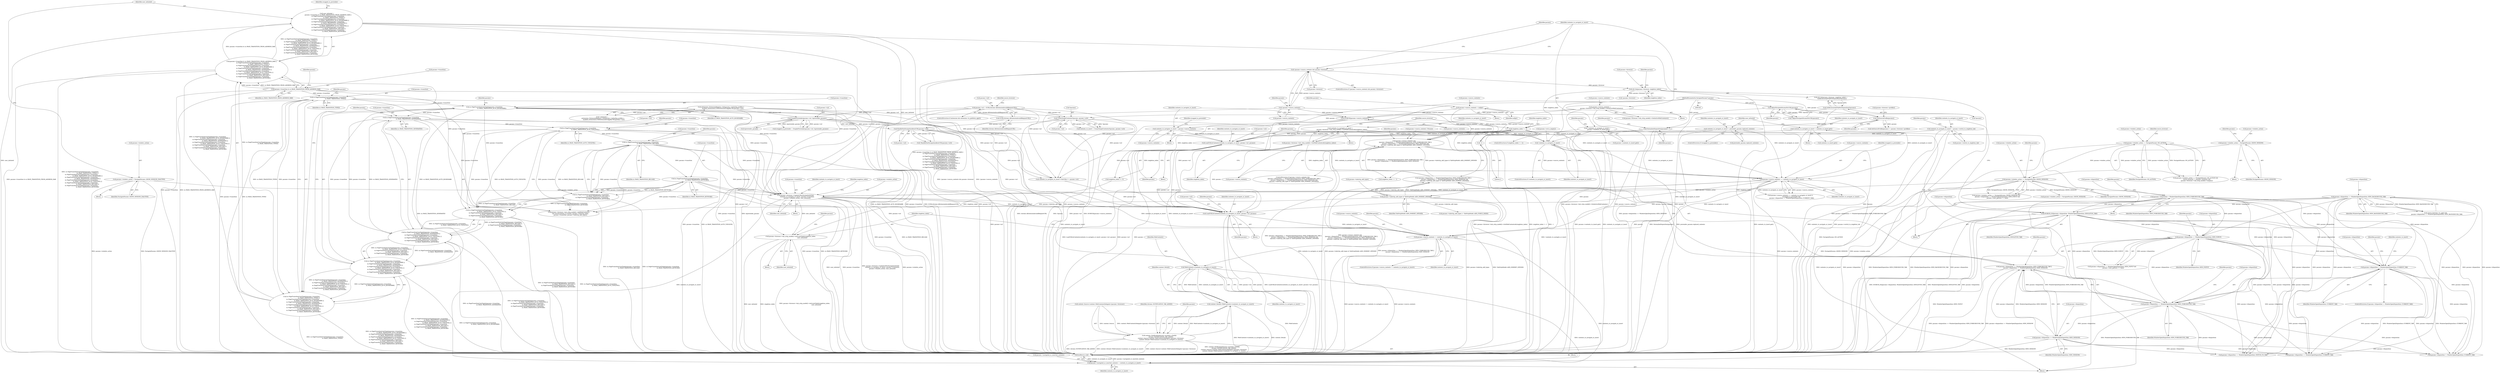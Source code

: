 digraph "0_Chrome_c552cd7b8a0862f6b3c8c6a07f98bda3721101eb_0@pointer" {
"1000496" [label="(Call,params->browser->UpdateUIForNavigationInTab(\n        contents_to_navigate_or_insert, params->transition,\n        params->window_action, user_initiated))"];
"1000483" [label="(Call,params->source_contents == contents_to_navigate_or_insert)"];
"1000459" [label="(Call,params->source_contents &&\n      (params->disposition == WindowOpenDisposition::NEW_FOREGROUND_TAB ||\n       params->disposition == WindowOpenDisposition::NEW_WINDOW) &&\n      (params->tabstrip_add_types & TabStripModel::ADD_INHERIT_OPENER))"];
"1000168" [label="(Call,params->source_contents =\n        params->browser->tab_strip_model()->GetActiveWebContents())"];
"1000267" [label="(Call,params->source_contents = nullptr)"];
"1000160" [label="(Call,!params->source_contents)"];
"1000411" [label="(Call,DCHECK(params->source_contents))"];
"1000463" [label="(Call,(params->disposition == WindowOpenDisposition::NEW_FOREGROUND_TAB ||\n       params->disposition == WindowOpenDisposition::NEW_WINDOW) &&\n      (params->tabstrip_add_types & TabStripModel::ADD_INHERIT_OPENER))"];
"1000464" [label="(Call,params->disposition == WindowOpenDisposition::NEW_FOREGROUND_TAB ||\n       params->disposition == WindowOpenDisposition::NEW_WINDOW)"];
"1000465" [label="(Call,params->disposition == WindowOpenDisposition::NEW_FOREGROUND_TAB)"];
"1000392" [label="(Call,params->disposition != WindowOpenDisposition::CURRENT_TAB)"];
"1000147" [label="(Call,params->disposition == WindowOpenDisposition::NEW_BACKGROUND_TAB)"];
"1000153" [label="(Call,params->disposition = WindowOpenDisposition::NEW_FOREGROUND_TAB)"];
"1000320" [label="(Call,params->disposition == WindowOpenDisposition::NEW_POPUP)"];
"1000182" [label="(Call,DCHECK_EQ(params->disposition, WindowOpenDisposition::SINGLETON_TAB))"];
"1000470" [label="(Call,params->disposition == WindowOpenDisposition::NEW_WINDOW)"];
"1000475" [label="(Call,params->tabstrip_add_types & TabStripModel::ADD_INHERIT_OPENER)"];
"1000406" [label="(Call,contents_to_navigate_or_insert = contents_to_insert.get())"];
"1000431" [label="(Call,contents_to_navigate_or_insert = prerender_params.replaced_contents)"];
"1000415" [label="(Call,contents_to_navigate_or_insert = params->source_contents)"];
"1000450" [label="(Call,LoadURLInContents(contents_to_navigate_or_insert, params->url, params))"];
"1000445" [label="(Call,HandleNonNavigationAboutURL(params->url))"];
"1000400" [label="(Call,CreateTargetContents(*params, params->url))"];
"1000199" [label="(Call,GetBrowserAndTabForDisposition(*params))"];
"1000128" [label="(Call,extensions::ExtensionRegistry::Get(params->initiating_profile)->\n        enabled_extensions().GetExtensionOrAppByURL(params->url))"];
"1000136" [label="(Call,params->url = GURL(chrome::kExtensionInvalidRequestURL))"];
"1000140" [label="(Call,GURL(chrome::kExtensionInvalidRequestURL))"];
"1000423" [label="(Call,SwapInPrerender(params->url, &prerender_params))"];
"1000290" [label="(Call,NormalizeDisposition(params))"];
"1000258" [label="(Call,GetSourceProfile(params))"];
"1000122" [label="(Call,AdjustNavigateParamsForURL(params))"];
"1000101" [label="(MethodParameterIn,NavigateParams* params)"];
"1000385" [label="(Call,!contents_to_navigate_or_insert)"];
"1000187" [label="(Call,contents_to_navigate_or_insert = params->switch_to_singleton_tab)"];
"1000214" [label="(Call,contents_to_navigate_or_insert =\n        params->browser->tab_strip_model()->GetWebContentsAt(singleton_index))"];
"1000216" [label="(Call,params->browser->tab_strip_model()->GetWebContentsAt(singleton_index))"];
"1000209" [label="(Call,singleton_index != -1)"];
"1000194" [label="(Call,std::tie(params->browser, singleton_index))"];
"1000159" [label="(Call,!params->source_contents && params->browser)"];
"1000211" [label="(Call,-1)"];
"1000174" [label="(Call,* contents_to_navigate_or_insert =\n      params->contents_to_insert.get())"];
"1000364" [label="(Call,ui::PageTransitionCoreTypeIs(params->transition,\n                                   ui::PAGE_TRANSITION_AUTO_TOPLEVEL))"];
"1000358" [label="(Call,ui::PageTransitionCoreTypeIs(params->transition,\n                                   ui::PAGE_TRANSITION_GENERATED))"];
"1000352" [label="(Call,ui::PageTransitionCoreTypeIs(params->transition,\n                                   ui::PAGE_TRANSITION_AUTO_BOOKMARK))"];
"1000346" [label="(Call,ui::PageTransitionCoreTypeIs(params->transition,\n                                   ui::PAGE_TRANSITION_TYPED))"];
"1000340" [label="(Call,params->transition & ui::PAGE_TRANSITION_FROM_ADDRESS_BAR)"];
"1000375" [label="(Call,ui::PageTransitionCoreTypeIs(params->transition,\n                                   ui::PAGE_TRANSITION_KEYWORD))"];
"1000370" [label="(Call,ui::PageTransitionCoreTypeIs(params->transition,\n                                   ui::PAGE_TRANSITION_RELOAD))"];
"1000314" [label="(Call,params->window_action == NavigateParams::SHOW_WINDOW)"];
"1000294" [label="(Call,params->window_action == NavigateParams::NO_ACTION)"];
"1000307" [label="(Call,params->window_action = NavigateParams::SHOW_WINDOW)"];
"1000331" [label="(Call,params->window_action = NavigateParams::SHOW_WINDOW_INACTIVE)"];
"1000337" [label="(Call,user_initiated =\n      params->transition & ui::PAGE_TRANSITION_FROM_ADDRESS_BAR ||\n      ui::PageTransitionCoreTypeIs(params->transition,\n                                   ui::PAGE_TRANSITION_TYPED) ||\n      ui::PageTransitionCoreTypeIs(params->transition,\n                                   ui::PAGE_TRANSITION_AUTO_BOOKMARK) ||\n      ui::PageTransitionCoreTypeIs(params->transition,\n                                   ui::PAGE_TRANSITION_GENERATED) ||\n      ui::PageTransitionCoreTypeIs(params->transition,\n                                   ui::PAGE_TRANSITION_AUTO_TOPLEVEL) ||\n      ui::PageTransitionCoreTypeIs(params->transition,\n                                   ui::PAGE_TRANSITION_RELOAD) ||\n      ui::PageTransitionCoreTypeIs(params->transition,\n                                   ui::PAGE_TRANSITION_KEYWORD))"];
"1000339" [label="(Call,params->transition & ui::PAGE_TRANSITION_FROM_ADDRESS_BAR ||\n      ui::PageTransitionCoreTypeIs(params->transition,\n                                   ui::PAGE_TRANSITION_TYPED) ||\n      ui::PageTransitionCoreTypeIs(params->transition,\n                                   ui::PAGE_TRANSITION_AUTO_BOOKMARK) ||\n      ui::PageTransitionCoreTypeIs(params->transition,\n                                   ui::PAGE_TRANSITION_GENERATED) ||\n      ui::PageTransitionCoreTypeIs(params->transition,\n                                   ui::PAGE_TRANSITION_AUTO_TOPLEVEL) ||\n      ui::PageTransitionCoreTypeIs(params->transition,\n                                   ui::PAGE_TRANSITION_RELOAD) ||\n      ui::PageTransitionCoreTypeIs(params->transition,\n                                   ui::PAGE_TRANSITION_KEYWORD))"];
"1000345" [label="(Call,ui::PageTransitionCoreTypeIs(params->transition,\n                                   ui::PAGE_TRANSITION_TYPED) ||\n      ui::PageTransitionCoreTypeIs(params->transition,\n                                   ui::PAGE_TRANSITION_AUTO_BOOKMARK) ||\n      ui::PageTransitionCoreTypeIs(params->transition,\n                                   ui::PAGE_TRANSITION_GENERATED) ||\n      ui::PageTransitionCoreTypeIs(params->transition,\n                                   ui::PAGE_TRANSITION_AUTO_TOPLEVEL) ||\n      ui::PageTransitionCoreTypeIs(params->transition,\n                                   ui::PAGE_TRANSITION_RELOAD) ||\n      ui::PageTransitionCoreTypeIs(params->transition,\n                                   ui::PAGE_TRANSITION_KEYWORD))"];
"1000351" [label="(Call,ui::PageTransitionCoreTypeIs(params->transition,\n                                   ui::PAGE_TRANSITION_AUTO_BOOKMARK) ||\n      ui::PageTransitionCoreTypeIs(params->transition,\n                                   ui::PAGE_TRANSITION_GENERATED) ||\n      ui::PageTransitionCoreTypeIs(params->transition,\n                                   ui::PAGE_TRANSITION_AUTO_TOPLEVEL) ||\n      ui::PageTransitionCoreTypeIs(params->transition,\n                                   ui::PAGE_TRANSITION_RELOAD) ||\n      ui::PageTransitionCoreTypeIs(params->transition,\n                                   ui::PAGE_TRANSITION_KEYWORD))"];
"1000357" [label="(Call,ui::PageTransitionCoreTypeIs(params->transition,\n                                   ui::PAGE_TRANSITION_GENERATED) ||\n      ui::PageTransitionCoreTypeIs(params->transition,\n                                   ui::PAGE_TRANSITION_AUTO_TOPLEVEL) ||\n      ui::PageTransitionCoreTypeIs(params->transition,\n                                   ui::PAGE_TRANSITION_RELOAD) ||\n      ui::PageTransitionCoreTypeIs(params->transition,\n                                   ui::PAGE_TRANSITION_KEYWORD))"];
"1000363" [label="(Call,ui::PageTransitionCoreTypeIs(params->transition,\n                                   ui::PAGE_TRANSITION_AUTO_TOPLEVEL) ||\n      ui::PageTransitionCoreTypeIs(params->transition,\n                                   ui::PAGE_TRANSITION_RELOAD) ||\n      ui::PageTransitionCoreTypeIs(params->transition,\n                                   ui::PAGE_TRANSITION_KEYWORD))"];
"1000369" [label="(Call,ui::PageTransitionCoreTypeIs(params->transition,\n                                   ui::PAGE_TRANSITION_RELOAD) ||\n      ui::PageTransitionCoreTypeIs(params->transition,\n                                   ui::PAGE_TRANSITION_KEYWORD))"];
"1000580" [label="(Call,LoadURLInContents(contents_to_navigate_or_insert, params->url, params))"];
"1000587" [label="(Call,params->source_contents != contents_to_navigate_or_insert)"];
"1000638" [label="(Call,WebContents>(contents_to_navigate_or_insert))"];
"1000636" [label="(Call,content::Details<WebContents>(contents_to_navigate_or_insert))"];
"1000627" [label="(Call,content::NotificationService::current()->Notify(\n        chrome::NOTIFICATION_TAB_ADDED,\n        content::Source<content::WebContentsDelegate>(params->browser),\n        content::Details<WebContents>(contents_to_navigate_or_insert)))"];
"1000641" [label="(Call,params->navigated_or_inserted_contents = contents_to_navigate_or_insert)"];
"1000593" [label="(Call,params->browser->tab_strip_model()->ActivateTabAt(singleton_index,\n                                                        user_initiated))"];
"1000465" [label="(Call,params->disposition == WindowOpenDisposition::NEW_FOREGROUND_TAB)"];
"1000400" [label="(Call,CreateTargetContents(*params, params->url))"];
"1000629" [label="(Call,content::Source<content::WebContentsDelegate>(params->browser))"];
"1000385" [label="(Call,!contents_to_navigate_or_insert)"];
"1000359" [label="(Call,params->transition)"];
"1000137" [label="(Call,params->url)"];
"1000645" [label="(Identifier,contents_to_navigate_or_insert)"];
"1000507" [label="(Call,singleton_index == -1)"];
"1000463" [label="(Call,(params->disposition == WindowOpenDisposition::NEW_FOREGROUND_TAB ||\n       params->disposition == WindowOpenDisposition::NEW_WINDOW) &&\n      (params->tabstrip_add_types & TabStripModel::ADD_INHERIT_OPENER))"];
"1000416" [label="(Identifier,contents_to_navigate_or_insert)"];
"1000203" [label="(Call,!params->browser)"];
"1000623" [label="(Identifier,params)"];
"1000406" [label="(Call,contents_to_navigate_or_insert = contents_to_insert.get())"];
"1000458" [label="(ControlStructure,if (params->source_contents &&\n      (params->disposition == WindowOpenDisposition::NEW_FOREGROUND_TAB ||\n       params->disposition == WindowOpenDisposition::NEW_WINDOW) &&\n      (params->tabstrip_add_types & TabStripModel::ADD_INHERIT_OPENER)))"];
"1000399" [label="(Identifier,contents_to_insert)"];
"1000642" [label="(Call,params->navigated_or_inserted_contents)"];
"1000386" [label="(Identifier,contents_to_navigate_or_insert)"];
"1000484" [label="(Call,params->source_contents)"];
"1000257" [label="(Call,GetSourceProfile(params) != params->browser->profile())"];
"1000357" [label="(Call,ui::PageTransitionCoreTypeIs(params->transition,\n                                   ui::PAGE_TRANSITION_GENERATED) ||\n      ui::PageTransitionCoreTypeIs(params->transition,\n                                   ui::PAGE_TRANSITION_AUTO_TOPLEVEL) ||\n      ui::PageTransitionCoreTypeIs(params->transition,\n                                   ui::PAGE_TRANSITION_RELOAD) ||\n      ui::PageTransitionCoreTypeIs(params->transition,\n                                   ui::PAGE_TRANSITION_KEYWORD))"];
"1000335" [label="(Identifier,NavigateParams::SHOW_WINDOW_INACTIVE)"];
"1000187" [label="(Call,contents_to_navigate_or_insert = params->switch_to_singleton_tab)"];
"1000417" [label="(Call,params->source_contents)"];
"1000129" [label="(Call,params->url)"];
"1000369" [label="(Call,ui::PageTransitionCoreTypeIs(params->transition,\n                                   ui::PAGE_TRANSITION_RELOAD) ||\n      ui::PageTransitionCoreTypeIs(params->transition,\n                                   ui::PAGE_TRANSITION_KEYWORD))"];
"1000183" [label="(Call,params->disposition)"];
"1000364" [label="(Call,ui::PageTransitionCoreTypeIs(params->transition,\n                                   ui::PAGE_TRANSITION_AUTO_TOPLEVEL))"];
"1000472" [label="(Identifier,params)"];
"1000498" [label="(Call,params->transition)"];
"1000201" [label="(Identifier,params)"];
"1000375" [label="(Call,ui::PageTransitionCoreTypeIs(params->transition,\n                                   ui::PAGE_TRANSITION_KEYWORD))"];
"1000213" [label="(Block,)"];
"1000301" [label="(Identifier,source_browser)"];
"1000432" [label="(Identifier,contents_to_navigate_or_insert)"];
"1000332" [label="(Call,params->window_action)"];
"1000260" [label="(Call,params->browser->profile())"];
"1000519" [label="(Call,params->tabstrip_add_types |= TabStripModel::ADD_FORCE_INDEX)"];
"1000175" [label="(Identifier,contents_to_navigate_or_insert)"];
"1000371" [label="(Call,params->transition)"];
"1000497" [label="(Identifier,contents_to_navigate_or_insert)"];
"1000362" [label="(Identifier,ui::PAGE_TRANSITION_GENERATED)"];
"1000298" [label="(Identifier,NavigateParams::NO_ACTION)"];
"1000450" [label="(Call,LoadURLInContents(contents_to_navigate_or_insert, params->url, params))"];
"1000132" [label="(ControlStructure,if (extension && extension->is_platform_app()))"];
"1000268" [label="(Call,params->source_contents)"];
"1000308" [label="(Call,params->window_action)"];
"1000470" [label="(Call,params->disposition == WindowOpenDisposition::NEW_WINDOW)"];
"1000172" [label="(Call,params->browser->tab_strip_model()->GetActiveWebContents())"];
"1000188" [label="(Identifier,contents_to_navigate_or_insert)"];
"1000179" [label="(Identifier,params)"];
"1000322" [label="(Identifier,params)"];
"1000181" [label="(Block,)"];
"1000316" [label="(Identifier,params)"];
"1000594" [label="(Identifier,singleton_index)"];
"1000339" [label="(Call,params->transition & ui::PAGE_TRANSITION_FROM_ADDRESS_BAR ||\n      ui::PageTransitionCoreTypeIs(params->transition,\n                                   ui::PAGE_TRANSITION_TYPED) ||\n      ui::PageTransitionCoreTypeIs(params->transition,\n                                   ui::PAGE_TRANSITION_AUTO_BOOKMARK) ||\n      ui::PageTransitionCoreTypeIs(params->transition,\n                                   ui::PAGE_TRANSITION_GENERATED) ||\n      ui::PageTransitionCoreTypeIs(params->transition,\n                                   ui::PAGE_TRANSITION_AUTO_TOPLEVEL) ||\n      ui::PageTransitionCoreTypeIs(params->transition,\n                                   ui::PAGE_TRANSITION_RELOAD) ||\n      ui::PageTransitionCoreTypeIs(params->transition,\n                                   ui::PAGE_TRANSITION_KEYWORD))"];
"1000628" [label="(Identifier,chrome::NOTIFICATION_TAB_ADDED)"];
"1000199" [label="(Call,GetBrowserAndTabForDisposition(*params))"];
"1000423" [label="(Call,SwapInPrerender(params->url, &prerender_params))"];
"1000165" [label="(Identifier,params)"];
"1000460" [label="(Call,params->source_contents)"];
"1000209" [label="(Call,singleton_index != -1)"];
"1000258" [label="(Call,GetSourceProfile(params))"];
"1000526" [label="(Call,params->browser->tab_strip_model()->AddWebContents(\n        std::move(contents_to_insert), params->tabstrip_index,\n        params->transition, params->tabstrip_add_types))"];
"1000330" [label="(Block,)"];
"1000496" [label="(Call,params->browser->UpdateUIForNavigationInTab(\n        contents_to_navigate_or_insert, params->transition,\n        params->window_action, user_initiated))"];
"1000194" [label="(Call,std::tie(params->browser, singleton_index))"];
"1000366" [label="(Identifier,params)"];
"1000592" [label="(Block,)"];
"1000168" [label="(Call,params->source_contents =\n        params->browser->tab_strip_model()->GetActiveWebContents())"];
"1000480" [label="(Call,params->source_contents->Focus())"];
"1000324" [label="(Identifier,WindowOpenDisposition::NEW_POPUP)"];
"1000123" [label="(Identifier,params)"];
"1000152" [label="(Block,)"];
"1000424" [label="(Call,params->url)"];
"1000212" [label="(Literal,1)"];
"1000433" [label="(Call,prerender_params.replaced_contents)"];
"1000429" [label="(ControlStructure,if (swapped_in_prerender))"];
"1000159" [label="(Call,!params->source_contents && params->browser)"];
"1000198" [label="(Identifier,singleton_index)"];
"1000261" [label="(Block,)"];
"1000140" [label="(Call,GURL(chrome::kExtensionInvalidRequestURL))"];
"1000162" [label="(Identifier,params)"];
"1000595" [label="(Identifier,user_initiated)"];
"1000327" [label="(Identifier,params)"];
"1000485" [label="(Identifier,params)"];
"1000217" [label="(Identifier,singleton_index)"];
"1000157" [label="(Identifier,WindowOpenDisposition::NEW_FOREGROUND_TAB)"];
"1000415" [label="(Call,contents_to_navigate_or_insert = params->source_contents)"];
"1000392" [label="(Call,params->disposition != WindowOpenDisposition::CURRENT_TAB)"];
"1000341" [label="(Call,params->transition)"];
"1000410" [label="(Block,)"];
"1000144" [label="(Identifier,source_browser)"];
"1000588" [label="(Call,params->source_contents)"];
"1000345" [label="(Call,ui::PageTransitionCoreTypeIs(params->transition,\n                                   ui::PAGE_TRANSITION_TYPED) ||\n      ui::PageTransitionCoreTypeIs(params->transition,\n                                   ui::PAGE_TRANSITION_AUTO_BOOKMARK) ||\n      ui::PageTransitionCoreTypeIs(params->transition,\n                                   ui::PAGE_TRANSITION_GENERATED) ||\n      ui::PageTransitionCoreTypeIs(params->transition,\n                                   ui::PAGE_TRANSITION_AUTO_TOPLEVEL) ||\n      ui::PageTransitionCoreTypeIs(params->transition,\n                                   ui::PAGE_TRANSITION_RELOAD) ||\n      ui::PageTransitionCoreTypeIs(params->transition,\n                                   ui::PAGE_TRANSITION_KEYWORD))"];
"1000259" [label="(Identifier,params)"];
"1000189" [label="(Call,params->switch_to_singleton_tab)"];
"1000376" [label="(Call,params->transition)"];
"1000555" [label="(Call,params->window_action = NavigateParams::SHOW_WINDOW)"];
"1000382" [label="(Identifier,swapped_in_prerender)"];
"1000384" [label="(ControlStructure,if (!contents_to_navigate_or_insert))"];
"1000579" [label="(Block,)"];
"1000306" [label="(Block,)"];
"1000352" [label="(Call,ui::PageTransitionCoreTypeIs(params->transition,\n                                   ui::PAGE_TRANSITION_AUTO_BOOKMARK))"];
"1000446" [label="(Call,params->url)"];
"1000437" [label="(Identifier,user_initiated)"];
"1000148" [label="(Call,params->disposition)"];
"1000102" [label="(Block,)"];
"1000153" [label="(Call,params->disposition = WindowOpenDisposition::NEW_FOREGROUND_TAB)"];
"1000350" [label="(Identifier,ui::PAGE_TRANSITION_TYPED)"];
"1000412" [label="(Call,params->source_contents)"];
"1000154" [label="(Call,params->disposition)"];
"1000396" [label="(Identifier,WindowOpenDisposition::CURRENT_TAB)"];
"1000216" [label="(Call,params->browser->tab_strip_model()->GetWebContentsAt(singleton_index))"];
"1000427" [label="(Call,&prerender_params)"];
"1000393" [label="(Call,params->disposition)"];
"1000474" [label="(Identifier,WindowOpenDisposition::NEW_WINDOW)"];
"1000451" [label="(Identifier,contents_to_navigate_or_insert)"];
"1000444" [label="(Call,!HandleNonNavigationAboutURL(params->url))"];
"1000586" [label="(ControlStructure,if (params->source_contents != contents_to_navigate_or_insert))"];
"1000582" [label="(Call,params->url)"];
"1000540" [label="(Identifier,singleton_index)"];
"1000643" [label="(Identifier,params)"];
"1000151" [label="(Identifier,WindowOpenDisposition::NEW_BACKGROUND_TAB)"];
"1000459" [label="(Call,params->source_contents &&\n      (params->disposition == WindowOpenDisposition::NEW_FOREGROUND_TAB ||\n       params->disposition == WindowOpenDisposition::NEW_WINDOW) &&\n      (params->tabstrip_add_types & TabStripModel::ADD_INHERIT_OPENER))"];
"1000169" [label="(Call,params->source_contents)"];
"1000379" [label="(Identifier,ui::PAGE_TRANSITION_KEYWORD)"];
"1000161" [label="(Call,params->source_contents)"];
"1000267" [label="(Call,params->source_contents = nullptr)"];
"1000452" [label="(Call,params->url)"];
"1000455" [label="(Identifier,params)"];
"1000636" [label="(Call,content::Details<WebContents>(contents_to_navigate_or_insert))"];
"1000461" [label="(Identifier,params)"];
"1000476" [label="(Call,params->tabstrip_add_types)"];
"1000291" [label="(Identifier,params)"];
"1000585" [label="(Identifier,params)"];
"1000626" [label="(Block,)"];
"1000141" [label="(Identifier,chrome::kExtensionInvalidRequestURL)"];
"1000641" [label="(Call,params->navigated_or_inserted_contents = contents_to_navigate_or_insert)"];
"1000200" [label="(Call,*params)"];
"1000186" [label="(Identifier,WindowOpenDisposition::SINGLETON_TAB)"];
"1000627" [label="(Call,content::NotificationService::current()->Notify(\n        chrome::NOTIFICATION_TAB_ADDED,\n        content::Source<content::WebContentsDelegate>(params->browser),\n        content::Details<WebContents>(contents_to_navigate_or_insert)))"];
"1000411" [label="(Call,DCHECK(params->source_contents))"];
"1000195" [label="(Call,params->browser)"];
"1000314" [label="(Call,params->window_action == NavigateParams::SHOW_WINDOW)"];
"1000638" [label="(Call,WebContents>(contents_to_navigate_or_insert))"];
"1000337" [label="(Call,user_initiated =\n      params->transition & ui::PAGE_TRANSITION_FROM_ADDRESS_BAR ||\n      ui::PageTransitionCoreTypeIs(params->transition,\n                                   ui::PAGE_TRANSITION_TYPED) ||\n      ui::PageTransitionCoreTypeIs(params->transition,\n                                   ui::PAGE_TRANSITION_AUTO_BOOKMARK) ||\n      ui::PageTransitionCoreTypeIs(params->transition,\n                                   ui::PAGE_TRANSITION_GENERATED) ||\n      ui::PageTransitionCoreTypeIs(params->transition,\n                                   ui::PAGE_TRANSITION_AUTO_TOPLEVEL) ||\n      ui::PageTransitionCoreTypeIs(params->transition,\n                                   ui::PAGE_TRANSITION_RELOAD) ||\n      ui::PageTransitionCoreTypeIs(params->transition,\n                                   ui::PAGE_TRANSITION_KEYWORD))"];
"1000377" [label="(Identifier,params)"];
"1000489" [label="(Identifier,swapped_in_prerender)"];
"1000211" [label="(Call,-1)"];
"1000344" [label="(Identifier,ui::PAGE_TRANSITION_FROM_ADDRESS_BAR)"];
"1000315" [label="(Call,params->window_action)"];
"1000475" [label="(Call,params->tabstrip_add_types & TabStripModel::ADD_INHERIT_OPENER)"];
"1000126" [label="(Call,* extension =\n    extensions::ExtensionRegistry::Get(params->initiating_profile)->\n        enabled_extensions().GetExtensionOrAppByURL(params->url))"];
"1000587" [label="(Call,params->source_contents != contents_to_navigate_or_insert)"];
"1000374" [label="(Identifier,ui::PAGE_TRANSITION_RELOAD)"];
"1000363" [label="(Call,ui::PageTransitionCoreTypeIs(params->transition,\n                                   ui::PAGE_TRANSITION_AUTO_TOPLEVEL) ||\n      ui::PageTransitionCoreTypeIs(params->transition,\n                                   ui::PAGE_TRANSITION_RELOAD) ||\n      ui::PageTransitionCoreTypeIs(params->transition,\n                                   ui::PAGE_TRANSITION_KEYWORD))"];
"1000318" [label="(Identifier,NavigateParams::SHOW_WINDOW)"];
"1000176" [label="(Call,params->contents_to_insert.get())"];
"1000431" [label="(Call,contents_to_navigate_or_insert = prerender_params.replaced_contents)"];
"1000407" [label="(Identifier,contents_to_navigate_or_insert)"];
"1000170" [label="(Identifier,params)"];
"1000290" [label="(Call,NormalizeDisposition(params))"];
"1000121" [label="(Call,!AdjustNavigateParamsForURL(params))"];
"1000351" [label="(Call,ui::PageTransitionCoreTypeIs(params->transition,\n                                   ui::PAGE_TRANSITION_AUTO_BOOKMARK) ||\n      ui::PageTransitionCoreTypeIs(params->transition,\n                                   ui::PAGE_TRANSITION_GENERATED) ||\n      ui::PageTransitionCoreTypeIs(params->transition,\n                                   ui::PAGE_TRANSITION_AUTO_TOPLEVEL) ||\n      ui::PageTransitionCoreTypeIs(params->transition,\n                                   ui::PAGE_TRANSITION_RELOAD) ||\n      ui::PageTransitionCoreTypeIs(params->transition,\n                                   ui::PAGE_TRANSITION_KEYWORD))"];
"1000639" [label="(Identifier,WebContents)"];
"1000101" [label="(MethodParameterIn,NavigateParams* params)"];
"1000490" [label="(Call,params->disposition == WindowOpenDisposition::CURRENT_TAB)"];
"1000483" [label="(Call,params->source_contents == contents_to_navigate_or_insert)"];
"1000346" [label="(Call,ui::PageTransitionCoreTypeIs(params->transition,\n                                   ui::PAGE_TRANSITION_TYPED))"];
"1000196" [label="(Identifier,params)"];
"1000158" [label="(ControlStructure,if (!params->source_contents && params->browser))"];
"1000271" [label="(Identifier,nullptr)"];
"1000479" [label="(Identifier,TabStripModel::ADD_INHERIT_OPENER)"];
"1000539" [label="(Call,singleton_index >= 0)"];
"1000293" [label="(Call,params->window_action == NavigateParams::NO_ACTION &&\n      source_browser != params->browser &&\n      params->browser->tab_strip_model()->empty())"];
"1000445" [label="(Call,HandleNonNavigationAboutURL(params->url))"];
"1000545" [label="(Call,params->disposition == WindowOpenDisposition::SWITCH_TO_TAB)"];
"1000365" [label="(Call,params->transition)"];
"1000574" [label="(Call,contents_to_navigate_or_insert->GetURL() != params->url)"];
"1000122" [label="(Call,AdjustNavigateParamsForURL(params))"];
"1000401" [label="(Call,*params)"];
"1000495" [label="(Block,)"];
"1000147" [label="(Call,params->disposition == WindowOpenDisposition::NEW_BACKGROUND_TAB)"];
"1000471" [label="(Call,params->disposition)"];
"1000449" [label="(Block,)"];
"1000193" [label="(Call,std::tie(params->browser, singleton_index) =\n      GetBrowserAndTabForDisposition(*params))"];
"1000591" [label="(Identifier,contents_to_navigate_or_insert)"];
"1000391" [label="(ControlStructure,if (params->disposition != WindowOpenDisposition::CURRENT_TAB))"];
"1000320" [label="(Call,params->disposition == WindowOpenDisposition::NEW_POPUP)"];
"1000347" [label="(Call,params->transition)"];
"1000294" [label="(Call,params->window_action == NavigateParams::NO_ACTION)"];
"1000338" [label="(Identifier,user_initiated)"];
"1000464" [label="(Call,params->disposition == WindowOpenDisposition::NEW_FOREGROUND_TAB ||\n       params->disposition == WindowOpenDisposition::NEW_WINDOW)"];
"1000580" [label="(Call,LoadURLInContents(contents_to_navigate_or_insert, params->url, params))"];
"1000646" [label="(MethodReturn,void)"];
"1000477" [label="(Identifier,params)"];
"1000599" [label="(Identifier,params)"];
"1000128" [label="(Call,extensions::ExtensionRegistry::Get(params->initiating_profile)->\n        enabled_extensions().GetExtensionOrAppByURL(params->url))"];
"1000348" [label="(Identifier,params)"];
"1000321" [label="(Call,params->disposition)"];
"1000372" [label="(Identifier,params)"];
"1000589" [label="(Identifier,params)"];
"1000220" [label="(Identifier,source_browser)"];
"1000469" [label="(Identifier,WindowOpenDisposition::NEW_FOREGROUND_TAB)"];
"1000313" [label="(Call,params->window_action == NavigateParams::SHOW_WINDOW &&\n      params->disposition == WindowOpenDisposition::NEW_POPUP &&\n      params->user_gesture == false)"];
"1000210" [label="(Identifier,singleton_index)"];
"1000368" [label="(Identifier,ui::PAGE_TRANSITION_AUTO_TOPLEVEL)"];
"1000581" [label="(Identifier,contents_to_navigate_or_insert)"];
"1000390" [label="(Call,params->url.is_empty())"];
"1000295" [label="(Call,params->window_action)"];
"1000296" [label="(Identifier,params)"];
"1000354" [label="(Identifier,params)"];
"1000182" [label="(Call,DCHECK_EQ(params->disposition, WindowOpenDisposition::SINGLETON_TAB))"];
"1000174" [label="(Call,* contents_to_navigate_or_insert =\n      params->contents_to_insert.get())"];
"1000164" [label="(Call,params->browser)"];
"1000640" [label="(Identifier,contents_to_navigate_or_insert)"];
"1000145" [label="(Call,source_browser->is_app() &&\n      params->disposition == WindowOpenDisposition::NEW_BACKGROUND_TAB)"];
"1000408" [label="(Call,contents_to_insert.get())"];
"1000214" [label="(Call,contents_to_navigate_or_insert =\n        params->browser->tab_strip_model()->GetWebContentsAt(singleton_index))"];
"1000311" [label="(Identifier,NavigateParams::SHOW_WINDOW)"];
"1000397" [label="(Block,)"];
"1000501" [label="(Call,params->window_action)"];
"1000487" [label="(Identifier,contents_to_navigate_or_insert)"];
"1000466" [label="(Call,params->disposition)"];
"1000621" [label="(Call,params->disposition != WindowOpenDisposition::CURRENT_TAB)"];
"1000370" [label="(Call,ui::PageTransitionCoreTypeIs(params->transition,\n                                   ui::PAGE_TRANSITION_RELOAD))"];
"1000593" [label="(Call,params->browser->tab_strip_model()->ActivateTabAt(singleton_index,\n                                                        user_initiated))"];
"1000413" [label="(Identifier,params)"];
"1000356" [label="(Identifier,ui::PAGE_TRANSITION_AUTO_BOOKMARK)"];
"1000358" [label="(Call,ui::PageTransitionCoreTypeIs(params->transition,\n                                   ui::PAGE_TRANSITION_GENERATED))"];
"1000215" [label="(Identifier,contents_to_navigate_or_insert)"];
"1000331" [label="(Call,params->window_action = NavigateParams::SHOW_WINDOW_INACTIVE)"];
"1000482" [label="(Call,params->source_contents == contents_to_navigate_or_insert ||\n      (swapped_in_prerender &&\n       params->disposition == WindowOpenDisposition::CURRENT_TAB))"];
"1000319" [label="(Call,params->disposition == WindowOpenDisposition::NEW_POPUP &&\n      params->user_gesture == false)"];
"1000340" [label="(Call,params->transition & ui::PAGE_TRANSITION_FROM_ADDRESS_BAR)"];
"1000504" [label="(Identifier,user_initiated)"];
"1000421" [label="(Call,swapped_in_prerender = SwapInPrerender(params->url, &prerender_params))"];
"1000398" [label="(Call,contents_to_insert = CreateTargetContents(*params, params->url))"];
"1000360" [label="(Identifier,params)"];
"1000422" [label="(Identifier,swapped_in_prerender)"];
"1000208" [label="(ControlStructure,if (singleton_index != -1))"];
"1000160" [label="(Call,!params->source_contents)"];
"1000353" [label="(Call,params->transition)"];
"1000307" [label="(Call,params->window_action = NavigateParams::SHOW_WINDOW)"];
"1000637" [label="(Identifier,content::Details)"];
"1000167" [label="(Block,)"];
"1000403" [label="(Call,params->url)"];
"1000274" [label="(Identifier,params)"];
"1000136" [label="(Call,params->url = GURL(chrome::kExtensionInvalidRequestURL))"];
"1000496" -> "1000495"  [label="AST: "];
"1000496" -> "1000504"  [label="CFG: "];
"1000497" -> "1000496"  [label="AST: "];
"1000498" -> "1000496"  [label="AST: "];
"1000501" -> "1000496"  [label="AST: "];
"1000504" -> "1000496"  [label="AST: "];
"1000540" -> "1000496"  [label="CFG: "];
"1000496" -> "1000646"  [label="DDG: params->transition"];
"1000496" -> "1000646"  [label="DDG: params->browser->UpdateUIForNavigationInTab(\n        contents_to_navigate_or_insert, params->transition,\n        params->window_action, user_initiated)"];
"1000496" -> "1000646"  [label="DDG: params->window_action"];
"1000496" -> "1000646"  [label="DDG: user_initiated"];
"1000483" -> "1000496"  [label="DDG: contents_to_navigate_or_insert"];
"1000364" -> "1000496"  [label="DDG: params->transition"];
"1000375" -> "1000496"  [label="DDG: params->transition"];
"1000352" -> "1000496"  [label="DDG: params->transition"];
"1000346" -> "1000496"  [label="DDG: params->transition"];
"1000340" -> "1000496"  [label="DDG: params->transition"];
"1000370" -> "1000496"  [label="DDG: params->transition"];
"1000358" -> "1000496"  [label="DDG: params->transition"];
"1000314" -> "1000496"  [label="DDG: params->window_action"];
"1000331" -> "1000496"  [label="DDG: params->window_action"];
"1000337" -> "1000496"  [label="DDG: user_initiated"];
"1000496" -> "1000580"  [label="DDG: contents_to_navigate_or_insert"];
"1000496" -> "1000587"  [label="DDG: contents_to_navigate_or_insert"];
"1000496" -> "1000593"  [label="DDG: user_initiated"];
"1000496" -> "1000638"  [label="DDG: contents_to_navigate_or_insert"];
"1000496" -> "1000641"  [label="DDG: contents_to_navigate_or_insert"];
"1000483" -> "1000482"  [label="AST: "];
"1000483" -> "1000487"  [label="CFG: "];
"1000484" -> "1000483"  [label="AST: "];
"1000487" -> "1000483"  [label="AST: "];
"1000489" -> "1000483"  [label="CFG: "];
"1000482" -> "1000483"  [label="CFG: "];
"1000483" -> "1000646"  [label="DDG: params->source_contents"];
"1000483" -> "1000482"  [label="DDG: params->source_contents"];
"1000483" -> "1000482"  [label="DDG: contents_to_navigate_or_insert"];
"1000459" -> "1000483"  [label="DDG: params->source_contents"];
"1000406" -> "1000483"  [label="DDG: contents_to_navigate_or_insert"];
"1000431" -> "1000483"  [label="DDG: contents_to_navigate_or_insert"];
"1000415" -> "1000483"  [label="DDG: contents_to_navigate_or_insert"];
"1000450" -> "1000483"  [label="DDG: contents_to_navigate_or_insert"];
"1000385" -> "1000483"  [label="DDG: contents_to_navigate_or_insert"];
"1000483" -> "1000580"  [label="DDG: contents_to_navigate_or_insert"];
"1000483" -> "1000587"  [label="DDG: params->source_contents"];
"1000483" -> "1000587"  [label="DDG: contents_to_navigate_or_insert"];
"1000483" -> "1000638"  [label="DDG: contents_to_navigate_or_insert"];
"1000483" -> "1000641"  [label="DDG: contents_to_navigate_or_insert"];
"1000459" -> "1000458"  [label="AST: "];
"1000459" -> "1000460"  [label="CFG: "];
"1000459" -> "1000463"  [label="CFG: "];
"1000460" -> "1000459"  [label="AST: "];
"1000463" -> "1000459"  [label="AST: "];
"1000480" -> "1000459"  [label="CFG: "];
"1000485" -> "1000459"  [label="CFG: "];
"1000459" -> "1000646"  [label="DDG: params->source_contents &&\n      (params->disposition == WindowOpenDisposition::NEW_FOREGROUND_TAB ||\n       params->disposition == WindowOpenDisposition::NEW_WINDOW) &&\n      (params->tabstrip_add_types & TabStripModel::ADD_INHERIT_OPENER)"];
"1000459" -> "1000646"  [label="DDG: (params->disposition == WindowOpenDisposition::NEW_FOREGROUND_TAB ||\n       params->disposition == WindowOpenDisposition::NEW_WINDOW) &&\n      (params->tabstrip_add_types & TabStripModel::ADD_INHERIT_OPENER)"];
"1000168" -> "1000459"  [label="DDG: params->source_contents"];
"1000267" -> "1000459"  [label="DDG: params->source_contents"];
"1000160" -> "1000459"  [label="DDG: params->source_contents"];
"1000411" -> "1000459"  [label="DDG: params->source_contents"];
"1000463" -> "1000459"  [label="DDG: params->disposition == WindowOpenDisposition::NEW_FOREGROUND_TAB ||\n       params->disposition == WindowOpenDisposition::NEW_WINDOW"];
"1000463" -> "1000459"  [label="DDG: params->tabstrip_add_types & TabStripModel::ADD_INHERIT_OPENER"];
"1000168" -> "1000167"  [label="AST: "];
"1000168" -> "1000172"  [label="CFG: "];
"1000169" -> "1000168"  [label="AST: "];
"1000172" -> "1000168"  [label="AST: "];
"1000175" -> "1000168"  [label="CFG: "];
"1000168" -> "1000646"  [label="DDG: params->browser->tab_strip_model()->GetActiveWebContents()"];
"1000168" -> "1000646"  [label="DDG: params->source_contents"];
"1000168" -> "1000411"  [label="DDG: params->source_contents"];
"1000267" -> "1000261"  [label="AST: "];
"1000267" -> "1000271"  [label="CFG: "];
"1000268" -> "1000267"  [label="AST: "];
"1000271" -> "1000267"  [label="AST: "];
"1000274" -> "1000267"  [label="CFG: "];
"1000267" -> "1000411"  [label="DDG: params->source_contents"];
"1000160" -> "1000159"  [label="AST: "];
"1000160" -> "1000161"  [label="CFG: "];
"1000161" -> "1000160"  [label="AST: "];
"1000165" -> "1000160"  [label="CFG: "];
"1000159" -> "1000160"  [label="CFG: "];
"1000160" -> "1000646"  [label="DDG: params->source_contents"];
"1000160" -> "1000159"  [label="DDG: params->source_contents"];
"1000160" -> "1000411"  [label="DDG: params->source_contents"];
"1000411" -> "1000410"  [label="AST: "];
"1000411" -> "1000412"  [label="CFG: "];
"1000412" -> "1000411"  [label="AST: "];
"1000416" -> "1000411"  [label="CFG: "];
"1000411" -> "1000646"  [label="DDG: DCHECK(params->source_contents)"];
"1000411" -> "1000415"  [label="DDG: params->source_contents"];
"1000463" -> "1000464"  [label="CFG: "];
"1000463" -> "1000475"  [label="CFG: "];
"1000464" -> "1000463"  [label="AST: "];
"1000475" -> "1000463"  [label="AST: "];
"1000463" -> "1000646"  [label="DDG: params->tabstrip_add_types & TabStripModel::ADD_INHERIT_OPENER"];
"1000463" -> "1000646"  [label="DDG: params->disposition == WindowOpenDisposition::NEW_FOREGROUND_TAB ||\n       params->disposition == WindowOpenDisposition::NEW_WINDOW"];
"1000464" -> "1000463"  [label="DDG: params->disposition == WindowOpenDisposition::NEW_FOREGROUND_TAB"];
"1000464" -> "1000463"  [label="DDG: params->disposition == WindowOpenDisposition::NEW_WINDOW"];
"1000475" -> "1000463"  [label="DDG: params->tabstrip_add_types"];
"1000475" -> "1000463"  [label="DDG: TabStripModel::ADD_INHERIT_OPENER"];
"1000464" -> "1000465"  [label="CFG: "];
"1000464" -> "1000470"  [label="CFG: "];
"1000465" -> "1000464"  [label="AST: "];
"1000470" -> "1000464"  [label="AST: "];
"1000477" -> "1000464"  [label="CFG: "];
"1000464" -> "1000646"  [label="DDG: params->disposition == WindowOpenDisposition::NEW_FOREGROUND_TAB"];
"1000464" -> "1000646"  [label="DDG: params->disposition == WindowOpenDisposition::NEW_WINDOW"];
"1000465" -> "1000464"  [label="DDG: params->disposition"];
"1000465" -> "1000464"  [label="DDG: WindowOpenDisposition::NEW_FOREGROUND_TAB"];
"1000470" -> "1000464"  [label="DDG: params->disposition"];
"1000470" -> "1000464"  [label="DDG: WindowOpenDisposition::NEW_WINDOW"];
"1000465" -> "1000469"  [label="CFG: "];
"1000466" -> "1000465"  [label="AST: "];
"1000469" -> "1000465"  [label="AST: "];
"1000472" -> "1000465"  [label="CFG: "];
"1000465" -> "1000646"  [label="DDG: WindowOpenDisposition::NEW_FOREGROUND_TAB"];
"1000392" -> "1000465"  [label="DDG: params->disposition"];
"1000147" -> "1000465"  [label="DDG: params->disposition"];
"1000153" -> "1000465"  [label="DDG: params->disposition"];
"1000320" -> "1000465"  [label="DDG: params->disposition"];
"1000182" -> "1000465"  [label="DDG: params->disposition"];
"1000465" -> "1000470"  [label="DDG: params->disposition"];
"1000465" -> "1000490"  [label="DDG: params->disposition"];
"1000465" -> "1000545"  [label="DDG: params->disposition"];
"1000465" -> "1000621"  [label="DDG: params->disposition"];
"1000392" -> "1000391"  [label="AST: "];
"1000392" -> "1000396"  [label="CFG: "];
"1000393" -> "1000392"  [label="AST: "];
"1000396" -> "1000392"  [label="AST: "];
"1000399" -> "1000392"  [label="CFG: "];
"1000413" -> "1000392"  [label="CFG: "];
"1000147" -> "1000392"  [label="DDG: params->disposition"];
"1000153" -> "1000392"  [label="DDG: params->disposition"];
"1000320" -> "1000392"  [label="DDG: params->disposition"];
"1000182" -> "1000392"  [label="DDG: params->disposition"];
"1000392" -> "1000490"  [label="DDG: params->disposition"];
"1000392" -> "1000490"  [label="DDG: WindowOpenDisposition::CURRENT_TAB"];
"1000392" -> "1000545"  [label="DDG: params->disposition"];
"1000392" -> "1000621"  [label="DDG: params->disposition"];
"1000392" -> "1000621"  [label="DDG: WindowOpenDisposition::CURRENT_TAB"];
"1000147" -> "1000145"  [label="AST: "];
"1000147" -> "1000151"  [label="CFG: "];
"1000148" -> "1000147"  [label="AST: "];
"1000151" -> "1000147"  [label="AST: "];
"1000145" -> "1000147"  [label="CFG: "];
"1000147" -> "1000646"  [label="DDG: WindowOpenDisposition::NEW_BACKGROUND_TAB"];
"1000147" -> "1000646"  [label="DDG: params->disposition"];
"1000147" -> "1000145"  [label="DDG: params->disposition"];
"1000147" -> "1000145"  [label="DDG: WindowOpenDisposition::NEW_BACKGROUND_TAB"];
"1000147" -> "1000182"  [label="DDG: params->disposition"];
"1000147" -> "1000320"  [label="DDG: params->disposition"];
"1000147" -> "1000490"  [label="DDG: params->disposition"];
"1000147" -> "1000545"  [label="DDG: params->disposition"];
"1000147" -> "1000621"  [label="DDG: params->disposition"];
"1000153" -> "1000152"  [label="AST: "];
"1000153" -> "1000157"  [label="CFG: "];
"1000154" -> "1000153"  [label="AST: "];
"1000157" -> "1000153"  [label="AST: "];
"1000162" -> "1000153"  [label="CFG: "];
"1000153" -> "1000646"  [label="DDG: WindowOpenDisposition::NEW_FOREGROUND_TAB"];
"1000153" -> "1000646"  [label="DDG: params->disposition"];
"1000153" -> "1000182"  [label="DDG: params->disposition"];
"1000153" -> "1000320"  [label="DDG: params->disposition"];
"1000153" -> "1000490"  [label="DDG: params->disposition"];
"1000153" -> "1000545"  [label="DDG: params->disposition"];
"1000153" -> "1000621"  [label="DDG: params->disposition"];
"1000320" -> "1000319"  [label="AST: "];
"1000320" -> "1000324"  [label="CFG: "];
"1000321" -> "1000320"  [label="AST: "];
"1000324" -> "1000320"  [label="AST: "];
"1000327" -> "1000320"  [label="CFG: "];
"1000319" -> "1000320"  [label="CFG: "];
"1000320" -> "1000646"  [label="DDG: WindowOpenDisposition::NEW_POPUP"];
"1000320" -> "1000319"  [label="DDG: params->disposition"];
"1000320" -> "1000319"  [label="DDG: WindowOpenDisposition::NEW_POPUP"];
"1000182" -> "1000320"  [label="DDG: params->disposition"];
"1000320" -> "1000490"  [label="DDG: params->disposition"];
"1000320" -> "1000545"  [label="DDG: params->disposition"];
"1000320" -> "1000621"  [label="DDG: params->disposition"];
"1000182" -> "1000181"  [label="AST: "];
"1000182" -> "1000186"  [label="CFG: "];
"1000183" -> "1000182"  [label="AST: "];
"1000186" -> "1000182"  [label="AST: "];
"1000188" -> "1000182"  [label="CFG: "];
"1000182" -> "1000646"  [label="DDG: DCHECK_EQ(params->disposition, WindowOpenDisposition::SINGLETON_TAB)"];
"1000182" -> "1000646"  [label="DDG: WindowOpenDisposition::SINGLETON_TAB"];
"1000182" -> "1000646"  [label="DDG: params->disposition"];
"1000182" -> "1000490"  [label="DDG: params->disposition"];
"1000182" -> "1000545"  [label="DDG: params->disposition"];
"1000182" -> "1000621"  [label="DDG: params->disposition"];
"1000470" -> "1000474"  [label="CFG: "];
"1000471" -> "1000470"  [label="AST: "];
"1000474" -> "1000470"  [label="AST: "];
"1000470" -> "1000646"  [label="DDG: WindowOpenDisposition::NEW_WINDOW"];
"1000470" -> "1000490"  [label="DDG: params->disposition"];
"1000470" -> "1000545"  [label="DDG: params->disposition"];
"1000470" -> "1000621"  [label="DDG: params->disposition"];
"1000475" -> "1000479"  [label="CFG: "];
"1000476" -> "1000475"  [label="AST: "];
"1000479" -> "1000475"  [label="AST: "];
"1000475" -> "1000646"  [label="DDG: params->tabstrip_add_types"];
"1000475" -> "1000646"  [label="DDG: TabStripModel::ADD_INHERIT_OPENER"];
"1000475" -> "1000519"  [label="DDG: params->tabstrip_add_types"];
"1000475" -> "1000526"  [label="DDG: params->tabstrip_add_types"];
"1000406" -> "1000397"  [label="AST: "];
"1000406" -> "1000408"  [label="CFG: "];
"1000407" -> "1000406"  [label="AST: "];
"1000408" -> "1000406"  [label="AST: "];
"1000437" -> "1000406"  [label="CFG: "];
"1000406" -> "1000646"  [label="DDG: contents_to_insert.get()"];
"1000406" -> "1000450"  [label="DDG: contents_to_navigate_or_insert"];
"1000431" -> "1000429"  [label="AST: "];
"1000431" -> "1000433"  [label="CFG: "];
"1000432" -> "1000431"  [label="AST: "];
"1000433" -> "1000431"  [label="AST: "];
"1000437" -> "1000431"  [label="CFG: "];
"1000431" -> "1000646"  [label="DDG: prerender_params.replaced_contents"];
"1000431" -> "1000450"  [label="DDG: contents_to_navigate_or_insert"];
"1000415" -> "1000410"  [label="AST: "];
"1000415" -> "1000417"  [label="CFG: "];
"1000416" -> "1000415"  [label="AST: "];
"1000417" -> "1000415"  [label="AST: "];
"1000422" -> "1000415"  [label="CFG: "];
"1000415" -> "1000450"  [label="DDG: contents_to_navigate_or_insert"];
"1000450" -> "1000449"  [label="AST: "];
"1000450" -> "1000455"  [label="CFG: "];
"1000451" -> "1000450"  [label="AST: "];
"1000452" -> "1000450"  [label="AST: "];
"1000455" -> "1000450"  [label="AST: "];
"1000461" -> "1000450"  [label="CFG: "];
"1000450" -> "1000646"  [label="DDG: params"];
"1000450" -> "1000646"  [label="DDG: LoadURLInContents(contents_to_navigate_or_insert, params->url, params)"];
"1000450" -> "1000646"  [label="DDG: params->url"];
"1000445" -> "1000450"  [label="DDG: params->url"];
"1000290" -> "1000450"  [label="DDG: params"];
"1000101" -> "1000450"  [label="DDG: params"];
"1000450" -> "1000574"  [label="DDG: params->url"];
"1000450" -> "1000580"  [label="DDG: params->url"];
"1000450" -> "1000580"  [label="DDG: params"];
"1000445" -> "1000444"  [label="AST: "];
"1000445" -> "1000446"  [label="CFG: "];
"1000446" -> "1000445"  [label="AST: "];
"1000444" -> "1000445"  [label="CFG: "];
"1000445" -> "1000646"  [label="DDG: params->url"];
"1000445" -> "1000444"  [label="DDG: params->url"];
"1000400" -> "1000445"  [label="DDG: params->url"];
"1000423" -> "1000445"  [label="DDG: params->url"];
"1000445" -> "1000574"  [label="DDG: params->url"];
"1000445" -> "1000580"  [label="DDG: params->url"];
"1000400" -> "1000398"  [label="AST: "];
"1000400" -> "1000403"  [label="CFG: "];
"1000401" -> "1000400"  [label="AST: "];
"1000403" -> "1000400"  [label="AST: "];
"1000398" -> "1000400"  [label="CFG: "];
"1000400" -> "1000646"  [label="DDG: *params"];
"1000400" -> "1000646"  [label="DDG: params->url"];
"1000400" -> "1000398"  [label="DDG: *params"];
"1000400" -> "1000398"  [label="DDG: params->url"];
"1000199" -> "1000400"  [label="DDG: *params"];
"1000128" -> "1000400"  [label="DDG: params->url"];
"1000136" -> "1000400"  [label="DDG: params->url"];
"1000400" -> "1000574"  [label="DDG: params->url"];
"1000400" -> "1000580"  [label="DDG: params->url"];
"1000199" -> "1000193"  [label="AST: "];
"1000199" -> "1000200"  [label="CFG: "];
"1000200" -> "1000199"  [label="AST: "];
"1000193" -> "1000199"  [label="CFG: "];
"1000199" -> "1000646"  [label="DDG: *params"];
"1000199" -> "1000193"  [label="DDG: *params"];
"1000128" -> "1000126"  [label="AST: "];
"1000128" -> "1000129"  [label="CFG: "];
"1000129" -> "1000128"  [label="AST: "];
"1000126" -> "1000128"  [label="CFG: "];
"1000128" -> "1000646"  [label="DDG: params->url"];
"1000128" -> "1000126"  [label="DDG: params->url"];
"1000128" -> "1000423"  [label="DDG: params->url"];
"1000128" -> "1000574"  [label="DDG: params->url"];
"1000128" -> "1000580"  [label="DDG: params->url"];
"1000136" -> "1000132"  [label="AST: "];
"1000136" -> "1000140"  [label="CFG: "];
"1000137" -> "1000136"  [label="AST: "];
"1000140" -> "1000136"  [label="AST: "];
"1000144" -> "1000136"  [label="CFG: "];
"1000136" -> "1000646"  [label="DDG: GURL(chrome::kExtensionInvalidRequestURL)"];
"1000136" -> "1000646"  [label="DDG: params->url"];
"1000140" -> "1000136"  [label="DDG: chrome::kExtensionInvalidRequestURL"];
"1000136" -> "1000423"  [label="DDG: params->url"];
"1000136" -> "1000574"  [label="DDG: params->url"];
"1000136" -> "1000580"  [label="DDG: params->url"];
"1000140" -> "1000141"  [label="CFG: "];
"1000141" -> "1000140"  [label="AST: "];
"1000140" -> "1000646"  [label="DDG: chrome::kExtensionInvalidRequestURL"];
"1000423" -> "1000421"  [label="AST: "];
"1000423" -> "1000427"  [label="CFG: "];
"1000424" -> "1000423"  [label="AST: "];
"1000427" -> "1000423"  [label="AST: "];
"1000421" -> "1000423"  [label="CFG: "];
"1000423" -> "1000646"  [label="DDG: &prerender_params"];
"1000423" -> "1000646"  [label="DDG: params->url"];
"1000423" -> "1000421"  [label="DDG: params->url"];
"1000423" -> "1000421"  [label="DDG: &prerender_params"];
"1000423" -> "1000574"  [label="DDG: params->url"];
"1000423" -> "1000580"  [label="DDG: params->url"];
"1000290" -> "1000102"  [label="AST: "];
"1000290" -> "1000291"  [label="CFG: "];
"1000291" -> "1000290"  [label="AST: "];
"1000296" -> "1000290"  [label="CFG: "];
"1000290" -> "1000646"  [label="DDG: params"];
"1000290" -> "1000646"  [label="DDG: NormalizeDisposition(params)"];
"1000258" -> "1000290"  [label="DDG: params"];
"1000101" -> "1000290"  [label="DDG: params"];
"1000290" -> "1000580"  [label="DDG: params"];
"1000258" -> "1000257"  [label="AST: "];
"1000258" -> "1000259"  [label="CFG: "];
"1000259" -> "1000258"  [label="AST: "];
"1000260" -> "1000258"  [label="CFG: "];
"1000258" -> "1000257"  [label="DDG: params"];
"1000122" -> "1000258"  [label="DDG: params"];
"1000101" -> "1000258"  [label="DDG: params"];
"1000122" -> "1000121"  [label="AST: "];
"1000122" -> "1000123"  [label="CFG: "];
"1000123" -> "1000122"  [label="AST: "];
"1000121" -> "1000122"  [label="CFG: "];
"1000122" -> "1000646"  [label="DDG: params"];
"1000122" -> "1000121"  [label="DDG: params"];
"1000101" -> "1000122"  [label="DDG: params"];
"1000101" -> "1000100"  [label="AST: "];
"1000101" -> "1000646"  [label="DDG: params"];
"1000101" -> "1000580"  [label="DDG: params"];
"1000385" -> "1000384"  [label="AST: "];
"1000385" -> "1000386"  [label="CFG: "];
"1000386" -> "1000385"  [label="AST: "];
"1000390" -> "1000385"  [label="CFG: "];
"1000461" -> "1000385"  [label="CFG: "];
"1000385" -> "1000646"  [label="DDG: !contents_to_navigate_or_insert"];
"1000187" -> "1000385"  [label="DDG: contents_to_navigate_or_insert"];
"1000214" -> "1000385"  [label="DDG: contents_to_navigate_or_insert"];
"1000174" -> "1000385"  [label="DDG: contents_to_navigate_or_insert"];
"1000187" -> "1000181"  [label="AST: "];
"1000187" -> "1000189"  [label="CFG: "];
"1000188" -> "1000187"  [label="AST: "];
"1000189" -> "1000187"  [label="AST: "];
"1000196" -> "1000187"  [label="CFG: "];
"1000187" -> "1000646"  [label="DDG: contents_to_navigate_or_insert"];
"1000187" -> "1000646"  [label="DDG: params->switch_to_singleton_tab"];
"1000214" -> "1000213"  [label="AST: "];
"1000214" -> "1000216"  [label="CFG: "];
"1000215" -> "1000214"  [label="AST: "];
"1000216" -> "1000214"  [label="AST: "];
"1000220" -> "1000214"  [label="CFG: "];
"1000214" -> "1000646"  [label="DDG: params->browser->tab_strip_model()->GetWebContentsAt(singleton_index)"];
"1000216" -> "1000214"  [label="DDG: singleton_index"];
"1000216" -> "1000217"  [label="CFG: "];
"1000217" -> "1000216"  [label="AST: "];
"1000209" -> "1000216"  [label="DDG: singleton_index"];
"1000216" -> "1000507"  [label="DDG: singleton_index"];
"1000216" -> "1000539"  [label="DDG: singleton_index"];
"1000209" -> "1000208"  [label="AST: "];
"1000209" -> "1000211"  [label="CFG: "];
"1000210" -> "1000209"  [label="AST: "];
"1000211" -> "1000209"  [label="AST: "];
"1000215" -> "1000209"  [label="CFG: "];
"1000220" -> "1000209"  [label="CFG: "];
"1000209" -> "1000646"  [label="DDG: singleton_index != -1"];
"1000209" -> "1000646"  [label="DDG: -1"];
"1000194" -> "1000209"  [label="DDG: singleton_index"];
"1000211" -> "1000209"  [label="DDG: 1"];
"1000209" -> "1000507"  [label="DDG: singleton_index"];
"1000209" -> "1000539"  [label="DDG: singleton_index"];
"1000194" -> "1000193"  [label="AST: "];
"1000194" -> "1000198"  [label="CFG: "];
"1000195" -> "1000194"  [label="AST: "];
"1000198" -> "1000194"  [label="AST: "];
"1000201" -> "1000194"  [label="CFG: "];
"1000194" -> "1000646"  [label="DDG: singleton_index"];
"1000159" -> "1000194"  [label="DDG: params->browser"];
"1000194" -> "1000203"  [label="DDG: params->browser"];
"1000159" -> "1000158"  [label="AST: "];
"1000159" -> "1000164"  [label="CFG: "];
"1000164" -> "1000159"  [label="AST: "];
"1000170" -> "1000159"  [label="CFG: "];
"1000175" -> "1000159"  [label="CFG: "];
"1000159" -> "1000646"  [label="DDG: !params->source_contents && params->browser"];
"1000159" -> "1000646"  [label="DDG: !params->source_contents"];
"1000211" -> "1000212"  [label="CFG: "];
"1000212" -> "1000211"  [label="AST: "];
"1000174" -> "1000102"  [label="AST: "];
"1000174" -> "1000176"  [label="CFG: "];
"1000175" -> "1000174"  [label="AST: "];
"1000176" -> "1000174"  [label="AST: "];
"1000179" -> "1000174"  [label="CFG: "];
"1000174" -> "1000646"  [label="DDG: params->contents_to_insert.get()"];
"1000174" -> "1000646"  [label="DDG: contents_to_navigate_or_insert"];
"1000364" -> "1000363"  [label="AST: "];
"1000364" -> "1000368"  [label="CFG: "];
"1000365" -> "1000364"  [label="AST: "];
"1000368" -> "1000364"  [label="AST: "];
"1000372" -> "1000364"  [label="CFG: "];
"1000363" -> "1000364"  [label="CFG: "];
"1000364" -> "1000646"  [label="DDG: params->transition"];
"1000364" -> "1000646"  [label="DDG: ui::PAGE_TRANSITION_AUTO_TOPLEVEL"];
"1000364" -> "1000363"  [label="DDG: params->transition"];
"1000364" -> "1000363"  [label="DDG: ui::PAGE_TRANSITION_AUTO_TOPLEVEL"];
"1000358" -> "1000364"  [label="DDG: params->transition"];
"1000364" -> "1000370"  [label="DDG: params->transition"];
"1000364" -> "1000526"  [label="DDG: params->transition"];
"1000358" -> "1000357"  [label="AST: "];
"1000358" -> "1000362"  [label="CFG: "];
"1000359" -> "1000358"  [label="AST: "];
"1000362" -> "1000358"  [label="AST: "];
"1000366" -> "1000358"  [label="CFG: "];
"1000357" -> "1000358"  [label="CFG: "];
"1000358" -> "1000646"  [label="DDG: ui::PAGE_TRANSITION_GENERATED"];
"1000358" -> "1000646"  [label="DDG: params->transition"];
"1000358" -> "1000357"  [label="DDG: params->transition"];
"1000358" -> "1000357"  [label="DDG: ui::PAGE_TRANSITION_GENERATED"];
"1000352" -> "1000358"  [label="DDG: params->transition"];
"1000358" -> "1000526"  [label="DDG: params->transition"];
"1000352" -> "1000351"  [label="AST: "];
"1000352" -> "1000356"  [label="CFG: "];
"1000353" -> "1000352"  [label="AST: "];
"1000356" -> "1000352"  [label="AST: "];
"1000360" -> "1000352"  [label="CFG: "];
"1000351" -> "1000352"  [label="CFG: "];
"1000352" -> "1000646"  [label="DDG: ui::PAGE_TRANSITION_AUTO_BOOKMARK"];
"1000352" -> "1000646"  [label="DDG: params->transition"];
"1000352" -> "1000351"  [label="DDG: params->transition"];
"1000352" -> "1000351"  [label="DDG: ui::PAGE_TRANSITION_AUTO_BOOKMARK"];
"1000346" -> "1000352"  [label="DDG: params->transition"];
"1000352" -> "1000526"  [label="DDG: params->transition"];
"1000346" -> "1000345"  [label="AST: "];
"1000346" -> "1000350"  [label="CFG: "];
"1000347" -> "1000346"  [label="AST: "];
"1000350" -> "1000346"  [label="AST: "];
"1000354" -> "1000346"  [label="CFG: "];
"1000345" -> "1000346"  [label="CFG: "];
"1000346" -> "1000646"  [label="DDG: params->transition"];
"1000346" -> "1000646"  [label="DDG: ui::PAGE_TRANSITION_TYPED"];
"1000346" -> "1000345"  [label="DDG: params->transition"];
"1000346" -> "1000345"  [label="DDG: ui::PAGE_TRANSITION_TYPED"];
"1000340" -> "1000346"  [label="DDG: params->transition"];
"1000346" -> "1000526"  [label="DDG: params->transition"];
"1000340" -> "1000339"  [label="AST: "];
"1000340" -> "1000344"  [label="CFG: "];
"1000341" -> "1000340"  [label="AST: "];
"1000344" -> "1000340"  [label="AST: "];
"1000348" -> "1000340"  [label="CFG: "];
"1000339" -> "1000340"  [label="CFG: "];
"1000340" -> "1000646"  [label="DDG: ui::PAGE_TRANSITION_FROM_ADDRESS_BAR"];
"1000340" -> "1000646"  [label="DDG: params->transition"];
"1000340" -> "1000339"  [label="DDG: params->transition"];
"1000340" -> "1000339"  [label="DDG: ui::PAGE_TRANSITION_FROM_ADDRESS_BAR"];
"1000340" -> "1000526"  [label="DDG: params->transition"];
"1000375" -> "1000369"  [label="AST: "];
"1000375" -> "1000379"  [label="CFG: "];
"1000376" -> "1000375"  [label="AST: "];
"1000379" -> "1000375"  [label="AST: "];
"1000369" -> "1000375"  [label="CFG: "];
"1000375" -> "1000646"  [label="DDG: params->transition"];
"1000375" -> "1000646"  [label="DDG: ui::PAGE_TRANSITION_KEYWORD"];
"1000375" -> "1000369"  [label="DDG: params->transition"];
"1000375" -> "1000369"  [label="DDG: ui::PAGE_TRANSITION_KEYWORD"];
"1000370" -> "1000375"  [label="DDG: params->transition"];
"1000375" -> "1000526"  [label="DDG: params->transition"];
"1000370" -> "1000369"  [label="AST: "];
"1000370" -> "1000374"  [label="CFG: "];
"1000371" -> "1000370"  [label="AST: "];
"1000374" -> "1000370"  [label="AST: "];
"1000377" -> "1000370"  [label="CFG: "];
"1000369" -> "1000370"  [label="CFG: "];
"1000370" -> "1000646"  [label="DDG: ui::PAGE_TRANSITION_RELOAD"];
"1000370" -> "1000646"  [label="DDG: params->transition"];
"1000370" -> "1000369"  [label="DDG: params->transition"];
"1000370" -> "1000369"  [label="DDG: ui::PAGE_TRANSITION_RELOAD"];
"1000370" -> "1000526"  [label="DDG: params->transition"];
"1000314" -> "1000313"  [label="AST: "];
"1000314" -> "1000318"  [label="CFG: "];
"1000315" -> "1000314"  [label="AST: "];
"1000318" -> "1000314"  [label="AST: "];
"1000322" -> "1000314"  [label="CFG: "];
"1000313" -> "1000314"  [label="CFG: "];
"1000314" -> "1000646"  [label="DDG: params->window_action"];
"1000314" -> "1000646"  [label="DDG: NavigateParams::SHOW_WINDOW"];
"1000314" -> "1000313"  [label="DDG: params->window_action"];
"1000314" -> "1000313"  [label="DDG: NavigateParams::SHOW_WINDOW"];
"1000294" -> "1000314"  [label="DDG: params->window_action"];
"1000307" -> "1000314"  [label="DDG: params->window_action"];
"1000314" -> "1000555"  [label="DDG: NavigateParams::SHOW_WINDOW"];
"1000294" -> "1000293"  [label="AST: "];
"1000294" -> "1000298"  [label="CFG: "];
"1000295" -> "1000294"  [label="AST: "];
"1000298" -> "1000294"  [label="AST: "];
"1000301" -> "1000294"  [label="CFG: "];
"1000293" -> "1000294"  [label="CFG: "];
"1000294" -> "1000646"  [label="DDG: NavigateParams::NO_ACTION"];
"1000294" -> "1000293"  [label="DDG: params->window_action"];
"1000294" -> "1000293"  [label="DDG: NavigateParams::NO_ACTION"];
"1000307" -> "1000306"  [label="AST: "];
"1000307" -> "1000311"  [label="CFG: "];
"1000308" -> "1000307"  [label="AST: "];
"1000311" -> "1000307"  [label="AST: "];
"1000316" -> "1000307"  [label="CFG: "];
"1000331" -> "1000330"  [label="AST: "];
"1000331" -> "1000335"  [label="CFG: "];
"1000332" -> "1000331"  [label="AST: "];
"1000335" -> "1000331"  [label="AST: "];
"1000338" -> "1000331"  [label="CFG: "];
"1000331" -> "1000646"  [label="DDG: params->window_action"];
"1000331" -> "1000646"  [label="DDG: NavigateParams::SHOW_WINDOW_INACTIVE"];
"1000337" -> "1000102"  [label="AST: "];
"1000337" -> "1000339"  [label="CFG: "];
"1000338" -> "1000337"  [label="AST: "];
"1000339" -> "1000337"  [label="AST: "];
"1000382" -> "1000337"  [label="CFG: "];
"1000337" -> "1000646"  [label="DDG: params->transition & ui::PAGE_TRANSITION_FROM_ADDRESS_BAR ||\n      ui::PageTransitionCoreTypeIs(params->transition,\n                                   ui::PAGE_TRANSITION_TYPED) ||\n      ui::PageTransitionCoreTypeIs(params->transition,\n                                   ui::PAGE_TRANSITION_AUTO_BOOKMARK) ||\n      ui::PageTransitionCoreTypeIs(params->transition,\n                                   ui::PAGE_TRANSITION_GENERATED) ||\n      ui::PageTransitionCoreTypeIs(params->transition,\n                                   ui::PAGE_TRANSITION_AUTO_TOPLEVEL) ||\n      ui::PageTransitionCoreTypeIs(params->transition,\n                                   ui::PAGE_TRANSITION_RELOAD) ||\n      ui::PageTransitionCoreTypeIs(params->transition,\n                                   ui::PAGE_TRANSITION_KEYWORD)"];
"1000337" -> "1000646"  [label="DDG: user_initiated"];
"1000339" -> "1000337"  [label="DDG: params->transition & ui::PAGE_TRANSITION_FROM_ADDRESS_BAR"];
"1000339" -> "1000337"  [label="DDG: ui::PageTransitionCoreTypeIs(params->transition,\n                                   ui::PAGE_TRANSITION_TYPED) ||\n      ui::PageTransitionCoreTypeIs(params->transition,\n                                   ui::PAGE_TRANSITION_AUTO_BOOKMARK) ||\n      ui::PageTransitionCoreTypeIs(params->transition,\n                                   ui::PAGE_TRANSITION_GENERATED) ||\n      ui::PageTransitionCoreTypeIs(params->transition,\n                                   ui::PAGE_TRANSITION_AUTO_TOPLEVEL) ||\n      ui::PageTransitionCoreTypeIs(params->transition,\n                                   ui::PAGE_TRANSITION_RELOAD) ||\n      ui::PageTransitionCoreTypeIs(params->transition,\n                                   ui::PAGE_TRANSITION_KEYWORD)"];
"1000337" -> "1000593"  [label="DDG: user_initiated"];
"1000339" -> "1000345"  [label="CFG: "];
"1000345" -> "1000339"  [label="AST: "];
"1000339" -> "1000646"  [label="DDG: params->transition & ui::PAGE_TRANSITION_FROM_ADDRESS_BAR"];
"1000339" -> "1000646"  [label="DDG: ui::PageTransitionCoreTypeIs(params->transition,\n                                   ui::PAGE_TRANSITION_TYPED) ||\n      ui::PageTransitionCoreTypeIs(params->transition,\n                                   ui::PAGE_TRANSITION_AUTO_BOOKMARK) ||\n      ui::PageTransitionCoreTypeIs(params->transition,\n                                   ui::PAGE_TRANSITION_GENERATED) ||\n      ui::PageTransitionCoreTypeIs(params->transition,\n                                   ui::PAGE_TRANSITION_AUTO_TOPLEVEL) ||\n      ui::PageTransitionCoreTypeIs(params->transition,\n                                   ui::PAGE_TRANSITION_RELOAD) ||\n      ui::PageTransitionCoreTypeIs(params->transition,\n                                   ui::PAGE_TRANSITION_KEYWORD)"];
"1000345" -> "1000339"  [label="DDG: ui::PageTransitionCoreTypeIs(params->transition,\n                                   ui::PAGE_TRANSITION_TYPED)"];
"1000345" -> "1000339"  [label="DDG: ui::PageTransitionCoreTypeIs(params->transition,\n                                   ui::PAGE_TRANSITION_AUTO_BOOKMARK) ||\n      ui::PageTransitionCoreTypeIs(params->transition,\n                                   ui::PAGE_TRANSITION_GENERATED) ||\n      ui::PageTransitionCoreTypeIs(params->transition,\n                                   ui::PAGE_TRANSITION_AUTO_TOPLEVEL) ||\n      ui::PageTransitionCoreTypeIs(params->transition,\n                                   ui::PAGE_TRANSITION_RELOAD) ||\n      ui::PageTransitionCoreTypeIs(params->transition,\n                                   ui::PAGE_TRANSITION_KEYWORD)"];
"1000345" -> "1000351"  [label="CFG: "];
"1000351" -> "1000345"  [label="AST: "];
"1000345" -> "1000646"  [label="DDG: ui::PageTransitionCoreTypeIs(params->transition,\n                                   ui::PAGE_TRANSITION_AUTO_BOOKMARK) ||\n      ui::PageTransitionCoreTypeIs(params->transition,\n                                   ui::PAGE_TRANSITION_GENERATED) ||\n      ui::PageTransitionCoreTypeIs(params->transition,\n                                   ui::PAGE_TRANSITION_AUTO_TOPLEVEL) ||\n      ui::PageTransitionCoreTypeIs(params->transition,\n                                   ui::PAGE_TRANSITION_RELOAD) ||\n      ui::PageTransitionCoreTypeIs(params->transition,\n                                   ui::PAGE_TRANSITION_KEYWORD)"];
"1000345" -> "1000646"  [label="DDG: ui::PageTransitionCoreTypeIs(params->transition,\n                                   ui::PAGE_TRANSITION_TYPED)"];
"1000351" -> "1000345"  [label="DDG: ui::PageTransitionCoreTypeIs(params->transition,\n                                   ui::PAGE_TRANSITION_AUTO_BOOKMARK)"];
"1000351" -> "1000345"  [label="DDG: ui::PageTransitionCoreTypeIs(params->transition,\n                                   ui::PAGE_TRANSITION_GENERATED) ||\n      ui::PageTransitionCoreTypeIs(params->transition,\n                                   ui::PAGE_TRANSITION_AUTO_TOPLEVEL) ||\n      ui::PageTransitionCoreTypeIs(params->transition,\n                                   ui::PAGE_TRANSITION_RELOAD) ||\n      ui::PageTransitionCoreTypeIs(params->transition,\n                                   ui::PAGE_TRANSITION_KEYWORD)"];
"1000351" -> "1000357"  [label="CFG: "];
"1000357" -> "1000351"  [label="AST: "];
"1000351" -> "1000646"  [label="DDG: ui::PageTransitionCoreTypeIs(params->transition,\n                                   ui::PAGE_TRANSITION_GENERATED) ||\n      ui::PageTransitionCoreTypeIs(params->transition,\n                                   ui::PAGE_TRANSITION_AUTO_TOPLEVEL) ||\n      ui::PageTransitionCoreTypeIs(params->transition,\n                                   ui::PAGE_TRANSITION_RELOAD) ||\n      ui::PageTransitionCoreTypeIs(params->transition,\n                                   ui::PAGE_TRANSITION_KEYWORD)"];
"1000351" -> "1000646"  [label="DDG: ui::PageTransitionCoreTypeIs(params->transition,\n                                   ui::PAGE_TRANSITION_AUTO_BOOKMARK)"];
"1000357" -> "1000351"  [label="DDG: ui::PageTransitionCoreTypeIs(params->transition,\n                                   ui::PAGE_TRANSITION_GENERATED)"];
"1000357" -> "1000351"  [label="DDG: ui::PageTransitionCoreTypeIs(params->transition,\n                                   ui::PAGE_TRANSITION_AUTO_TOPLEVEL) ||\n      ui::PageTransitionCoreTypeIs(params->transition,\n                                   ui::PAGE_TRANSITION_RELOAD) ||\n      ui::PageTransitionCoreTypeIs(params->transition,\n                                   ui::PAGE_TRANSITION_KEYWORD)"];
"1000357" -> "1000363"  [label="CFG: "];
"1000363" -> "1000357"  [label="AST: "];
"1000357" -> "1000646"  [label="DDG: ui::PageTransitionCoreTypeIs(params->transition,\n                                   ui::PAGE_TRANSITION_GENERATED)"];
"1000357" -> "1000646"  [label="DDG: ui::PageTransitionCoreTypeIs(params->transition,\n                                   ui::PAGE_TRANSITION_AUTO_TOPLEVEL) ||\n      ui::PageTransitionCoreTypeIs(params->transition,\n                                   ui::PAGE_TRANSITION_RELOAD) ||\n      ui::PageTransitionCoreTypeIs(params->transition,\n                                   ui::PAGE_TRANSITION_KEYWORD)"];
"1000363" -> "1000357"  [label="DDG: ui::PageTransitionCoreTypeIs(params->transition,\n                                   ui::PAGE_TRANSITION_AUTO_TOPLEVEL)"];
"1000363" -> "1000357"  [label="DDG: ui::PageTransitionCoreTypeIs(params->transition,\n                                   ui::PAGE_TRANSITION_RELOAD) ||\n      ui::PageTransitionCoreTypeIs(params->transition,\n                                   ui::PAGE_TRANSITION_KEYWORD)"];
"1000363" -> "1000369"  [label="CFG: "];
"1000369" -> "1000363"  [label="AST: "];
"1000363" -> "1000646"  [label="DDG: ui::PageTransitionCoreTypeIs(params->transition,\n                                   ui::PAGE_TRANSITION_RELOAD) ||\n      ui::PageTransitionCoreTypeIs(params->transition,\n                                   ui::PAGE_TRANSITION_KEYWORD)"];
"1000363" -> "1000646"  [label="DDG: ui::PageTransitionCoreTypeIs(params->transition,\n                                   ui::PAGE_TRANSITION_AUTO_TOPLEVEL)"];
"1000369" -> "1000363"  [label="DDG: ui::PageTransitionCoreTypeIs(params->transition,\n                                   ui::PAGE_TRANSITION_RELOAD)"];
"1000369" -> "1000363"  [label="DDG: ui::PageTransitionCoreTypeIs(params->transition,\n                                   ui::PAGE_TRANSITION_KEYWORD)"];
"1000369" -> "1000646"  [label="DDG: ui::PageTransitionCoreTypeIs(params->transition,\n                                   ui::PAGE_TRANSITION_KEYWORD)"];
"1000369" -> "1000646"  [label="DDG: ui::PageTransitionCoreTypeIs(params->transition,\n                                   ui::PAGE_TRANSITION_RELOAD)"];
"1000580" -> "1000579"  [label="AST: "];
"1000580" -> "1000585"  [label="CFG: "];
"1000581" -> "1000580"  [label="AST: "];
"1000582" -> "1000580"  [label="AST: "];
"1000585" -> "1000580"  [label="AST: "];
"1000589" -> "1000580"  [label="CFG: "];
"1000580" -> "1000646"  [label="DDG: LoadURLInContents(contents_to_navigate_or_insert, params->url, params)"];
"1000580" -> "1000646"  [label="DDG: params->url"];
"1000580" -> "1000646"  [label="DDG: params"];
"1000574" -> "1000580"  [label="DDG: params->url"];
"1000580" -> "1000587"  [label="DDG: contents_to_navigate_or_insert"];
"1000587" -> "1000586"  [label="AST: "];
"1000587" -> "1000591"  [label="CFG: "];
"1000588" -> "1000587"  [label="AST: "];
"1000591" -> "1000587"  [label="AST: "];
"1000594" -> "1000587"  [label="CFG: "];
"1000623" -> "1000587"  [label="CFG: "];
"1000587" -> "1000646"  [label="DDG: params->source_contents"];
"1000587" -> "1000646"  [label="DDG: params->source_contents != contents_to_navigate_or_insert"];
"1000587" -> "1000638"  [label="DDG: contents_to_navigate_or_insert"];
"1000587" -> "1000641"  [label="DDG: contents_to_navigate_or_insert"];
"1000638" -> "1000636"  [label="AST: "];
"1000638" -> "1000640"  [label="CFG: "];
"1000639" -> "1000638"  [label="AST: "];
"1000640" -> "1000638"  [label="AST: "];
"1000636" -> "1000638"  [label="CFG: "];
"1000638" -> "1000646"  [label="DDG: WebContents"];
"1000638" -> "1000636"  [label="DDG: WebContents"];
"1000638" -> "1000636"  [label="DDG: contents_to_navigate_or_insert"];
"1000638" -> "1000641"  [label="DDG: contents_to_navigate_or_insert"];
"1000636" -> "1000627"  [label="AST: "];
"1000637" -> "1000636"  [label="AST: "];
"1000627" -> "1000636"  [label="CFG: "];
"1000636" -> "1000646"  [label="DDG: WebContents>(contents_to_navigate_or_insert)"];
"1000636" -> "1000646"  [label="DDG: content::Details"];
"1000636" -> "1000627"  [label="DDG: content::Details"];
"1000636" -> "1000627"  [label="DDG: WebContents>(contents_to_navigate_or_insert)"];
"1000627" -> "1000626"  [label="AST: "];
"1000628" -> "1000627"  [label="AST: "];
"1000629" -> "1000627"  [label="AST: "];
"1000643" -> "1000627"  [label="CFG: "];
"1000627" -> "1000646"  [label="DDG: content::Source<content::WebContentsDelegate>(params->browser)"];
"1000627" -> "1000646"  [label="DDG: content::NotificationService::current()->Notify(\n        chrome::NOTIFICATION_TAB_ADDED,\n        content::Source<content::WebContentsDelegate>(params->browser),\n        content::Details<WebContents>(contents_to_navigate_or_insert))"];
"1000627" -> "1000646"  [label="DDG: chrome::NOTIFICATION_TAB_ADDED"];
"1000627" -> "1000646"  [label="DDG: content::Details<WebContents>(contents_to_navigate_or_insert)"];
"1000629" -> "1000627"  [label="DDG: content::Source"];
"1000629" -> "1000627"  [label="DDG: content::WebContentsDelegate>(params->browser)"];
"1000641" -> "1000102"  [label="AST: "];
"1000641" -> "1000645"  [label="CFG: "];
"1000642" -> "1000641"  [label="AST: "];
"1000645" -> "1000641"  [label="AST: "];
"1000646" -> "1000641"  [label="CFG: "];
"1000641" -> "1000646"  [label="DDG: contents_to_navigate_or_insert"];
"1000641" -> "1000646"  [label="DDG: params->navigated_or_inserted_contents"];
"1000593" -> "1000592"  [label="AST: "];
"1000593" -> "1000595"  [label="CFG: "];
"1000594" -> "1000593"  [label="AST: "];
"1000595" -> "1000593"  [label="AST: "];
"1000599" -> "1000593"  [label="CFG: "];
"1000593" -> "1000646"  [label="DDG: user_initiated"];
"1000593" -> "1000646"  [label="DDG: singleton_index"];
"1000593" -> "1000646"  [label="DDG: params->browser->tab_strip_model()->ActivateTabAt(singleton_index,\n                                                        user_initiated)"];
"1000539" -> "1000593"  [label="DDG: singleton_index"];
}

